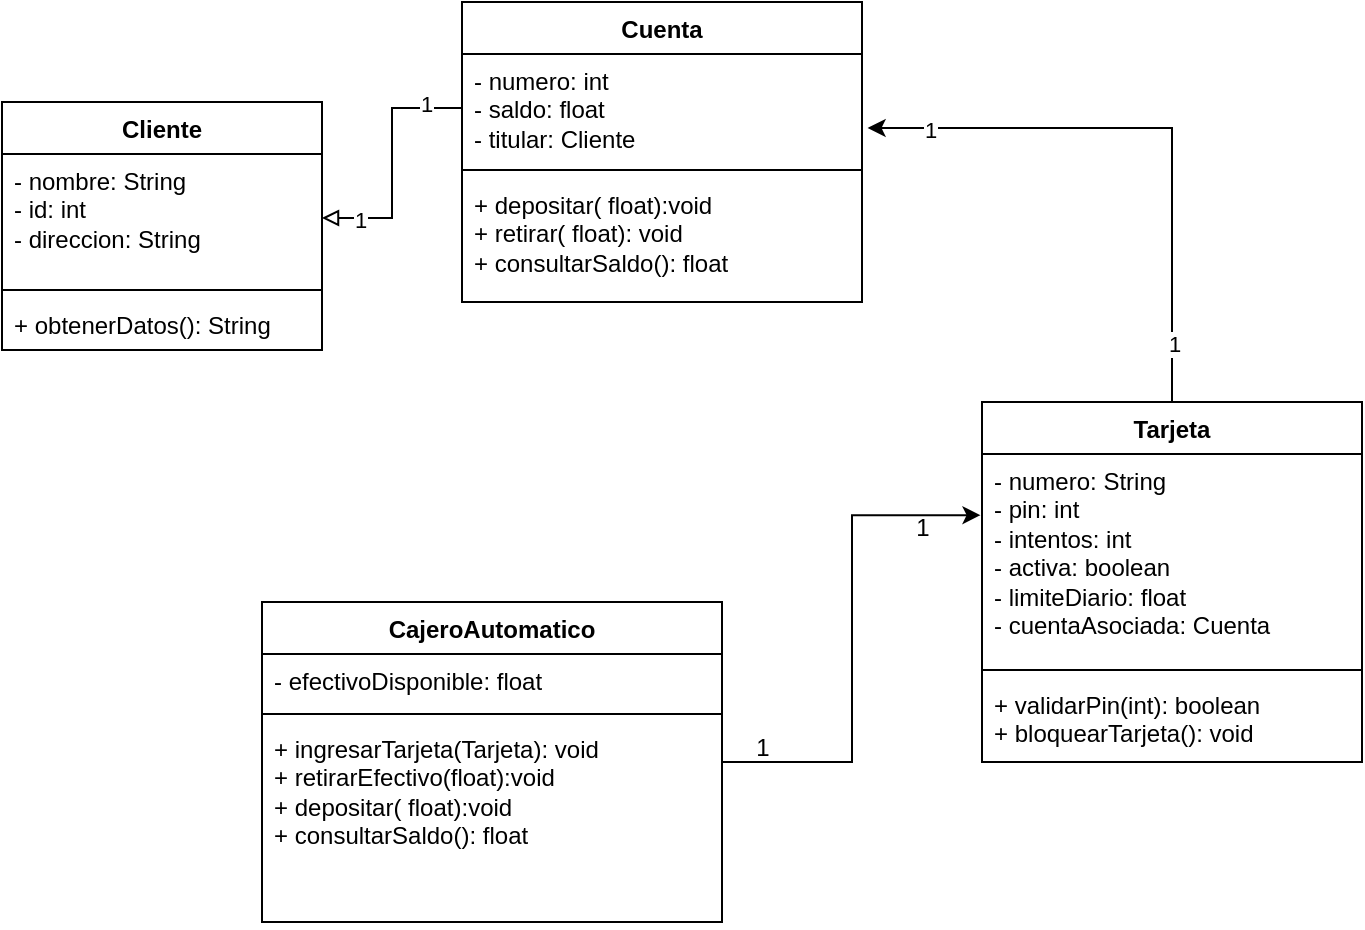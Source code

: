 <mxfile>
    <diagram name="Page-1" id="LeWslAUA-OAwkC0P8kcN">
        <mxGraphModel dx="1086" dy="706" grid="1" gridSize="10" guides="1" tooltips="1" connect="1" arrows="1" fold="1" page="1" pageScale="1" pageWidth="850" pageHeight="1100" math="0" shadow="0">
            <root>
                <mxCell id="0"/>
                <mxCell id="1" parent="0"/>
                <mxCell id="b1hOTlJTzla-iwlL4JW6-1" value="Cliente" style="swimlane;fontStyle=1;align=center;verticalAlign=top;childLayout=stackLayout;horizontal=1;startSize=26;horizontalStack=0;resizeParent=1;resizeParentMax=0;resizeLast=0;collapsible=1;marginBottom=0;whiteSpace=wrap;html=1;" parent="1" vertex="1">
                    <mxGeometry x="170" y="270" width="160" height="124" as="geometry"/>
                </mxCell>
                <mxCell id="b1hOTlJTzla-iwlL4JW6-2" value="&lt;span class=&quot;hljs-operator&quot;&gt;-&lt;/span&gt; nombre: String&lt;br&gt;&lt;span class=&quot;hljs-operator&quot;&gt;-&lt;/span&gt;&amp;nbsp;id: &lt;span class=&quot;hljs-type&quot;&gt;int&lt;/span&gt;&amp;nbsp;&lt;br&gt;&lt;span class=&quot;hljs-operator&quot;&gt;-&lt;/span&gt; direccion: String&amp;nbsp;" style="text;strokeColor=none;fillColor=none;align=left;verticalAlign=top;spacingLeft=4;spacingRight=4;overflow=hidden;rotatable=0;points=[[0,0.5],[1,0.5]];portConstraint=eastwest;whiteSpace=wrap;html=1;" parent="b1hOTlJTzla-iwlL4JW6-1" vertex="1">
                    <mxGeometry y="26" width="160" height="64" as="geometry"/>
                </mxCell>
                <mxCell id="b1hOTlJTzla-iwlL4JW6-3" value="" style="line;strokeWidth=1;fillColor=none;align=left;verticalAlign=middle;spacingTop=-1;spacingLeft=3;spacingRight=3;rotatable=0;labelPosition=right;points=[];portConstraint=eastwest;strokeColor=inherit;" parent="b1hOTlJTzla-iwlL4JW6-1" vertex="1">
                    <mxGeometry y="90" width="160" height="8" as="geometry"/>
                </mxCell>
                <mxCell id="b1hOTlJTzla-iwlL4JW6-4" value="&lt;span class=&quot;hljs-operator&quot;&gt;+&lt;/span&gt; obtenerDatos(): String" style="text;strokeColor=none;fillColor=none;align=left;verticalAlign=top;spacingLeft=4;spacingRight=4;overflow=hidden;rotatable=0;points=[[0,0.5],[1,0.5]];portConstraint=eastwest;whiteSpace=wrap;html=1;" parent="b1hOTlJTzla-iwlL4JW6-1" vertex="1">
                    <mxGeometry y="98" width="160" height="26" as="geometry"/>
                </mxCell>
                <mxCell id="b1hOTlJTzla-iwlL4JW6-6" value="Cuenta" style="swimlane;fontStyle=1;align=center;verticalAlign=top;childLayout=stackLayout;horizontal=1;startSize=26;horizontalStack=0;resizeParent=1;resizeParentMax=0;resizeLast=0;collapsible=1;marginBottom=0;whiteSpace=wrap;html=1;" parent="1" vertex="1">
                    <mxGeometry x="400" y="220" width="200" height="150" as="geometry"/>
                </mxCell>
                <mxCell id="b1hOTlJTzla-iwlL4JW6-7" value="&lt;span class=&quot;hljs-operator&quot;&gt;-&lt;/span&gt; numero: &lt;span class=&quot;hljs-type&quot;&gt;int&lt;/span&gt;&lt;br&gt;&lt;span class=&quot;hljs-operator&quot;&gt;-&lt;/span&gt; saldo: &lt;span class=&quot;hljs-type&quot;&gt;float&lt;/span&gt;&lt;br&gt;&lt;span class=&quot;hljs-operator&quot;&gt;-&lt;/span&gt; titular: Cliente&amp;nbsp;" style="text;strokeColor=none;fillColor=none;align=left;verticalAlign=top;spacingLeft=4;spacingRight=4;overflow=hidden;rotatable=0;points=[[0,0.5],[1,0.5]];portConstraint=eastwest;whiteSpace=wrap;html=1;rounded=1;" parent="b1hOTlJTzla-iwlL4JW6-6" vertex="1">
                    <mxGeometry y="26" width="200" height="54" as="geometry"/>
                </mxCell>
                <mxCell id="b1hOTlJTzla-iwlL4JW6-8" value="" style="line;strokeWidth=1;fillColor=none;align=left;verticalAlign=middle;spacingTop=-1;spacingLeft=3;spacingRight=3;rotatable=0;labelPosition=right;points=[];portConstraint=eastwest;strokeColor=inherit;" parent="b1hOTlJTzla-iwlL4JW6-6" vertex="1">
                    <mxGeometry y="80" width="200" height="8" as="geometry"/>
                </mxCell>
                <mxCell id="b1hOTlJTzla-iwlL4JW6-9" value="&lt;span class=&quot;hljs-operator&quot;&gt;+&lt;/span&gt; depositar(&amp;nbsp;&lt;span class=&quot;hljs-type&quot;&gt;float&lt;/span&gt;):void&lt;br&gt;&lt;span class=&quot;hljs-operator&quot;&gt;+&lt;/span&gt; retirar(&amp;nbsp;&lt;span class=&quot;hljs-type&quot;&gt;float&lt;/span&gt;): void&lt;br&gt;&lt;span class=&quot;hljs-operator&quot;&gt;+&lt;/span&gt; consultarSaldo(): &lt;span class=&quot;hljs-type&quot;&gt;float&lt;/span&gt;&amp;nbsp;" style="text;strokeColor=none;fillColor=none;align=left;verticalAlign=top;spacingLeft=4;spacingRight=4;overflow=hidden;rotatable=0;points=[[0,0.5],[1,0.5]];portConstraint=eastwest;whiteSpace=wrap;html=1;" parent="b1hOTlJTzla-iwlL4JW6-6" vertex="1">
                    <mxGeometry y="88" width="200" height="62" as="geometry"/>
                </mxCell>
                <mxCell id="b1hOTlJTzla-iwlL4JW6-11" style="edgeStyle=orthogonalEdgeStyle;rounded=0;orthogonalLoop=1;jettySize=auto;html=1;endArrow=block;endFill=0;" parent="1" source="b1hOTlJTzla-iwlL4JW6-7" target="b1hOTlJTzla-iwlL4JW6-2" edge="1">
                    <mxGeometry relative="1" as="geometry"/>
                </mxCell>
                <mxCell id="b1hOTlJTzla-iwlL4JW6-12" value="1" style="edgeLabel;html=1;align=center;verticalAlign=middle;resizable=0;points=[];" parent="b1hOTlJTzla-iwlL4JW6-11" vertex="1" connectable="0">
                    <mxGeometry x="0.705" y="1" relative="1" as="geometry">
                        <mxPoint as="offset"/>
                    </mxGeometry>
                </mxCell>
                <mxCell id="b1hOTlJTzla-iwlL4JW6-13" value="1" style="edgeLabel;html=1;align=center;verticalAlign=middle;resizable=0;points=[];" parent="b1hOTlJTzla-iwlL4JW6-11" vertex="1" connectable="0">
                    <mxGeometry x="-0.705" y="-2" relative="1" as="geometry">
                        <mxPoint as="offset"/>
                    </mxGeometry>
                </mxCell>
                <mxCell id="b1hOTlJTzla-iwlL4JW6-14" value="Tarjeta" style="swimlane;fontStyle=1;align=center;verticalAlign=top;childLayout=stackLayout;horizontal=1;startSize=26;horizontalStack=0;resizeParent=1;resizeParentMax=0;resizeLast=0;collapsible=1;marginBottom=0;whiteSpace=wrap;html=1;" parent="1" vertex="1">
                    <mxGeometry x="660" y="420" width="190" height="180" as="geometry"/>
                </mxCell>
                <mxCell id="b1hOTlJTzla-iwlL4JW6-15" value="&lt;span class=&quot;hljs-operator&quot;&gt;-&lt;/span&gt; numero: String&amp;nbsp;&lt;br&gt;&lt;span class=&quot;hljs-operator&quot;&gt;-&lt;/span&gt;&amp;nbsp;pin: &lt;span class=&quot;hljs-type&quot;&gt;int&lt;/span&gt;&amp;nbsp;&lt;br&gt;&lt;span class=&quot;hljs-operator&quot;&gt;-&lt;/span&gt; intentos: &lt;span class=&quot;hljs-type&quot;&gt;int&lt;/span&gt;&amp;nbsp;&lt;br&gt;&lt;span class=&quot;hljs-operator&quot;&gt;-&lt;/span&gt; activa: boolean&lt;br&gt;&lt;span class=&quot;hljs-operator&quot;&gt;-&lt;/span&gt; limiteDiario: &lt;span class=&quot;hljs-type&quot;&gt;float&lt;/span&gt;&amp;nbsp;&lt;br&gt;&lt;span class=&quot;hljs-operator&quot;&gt;-&lt;/span&gt; cuentaAsociada: Cuenta&amp;nbsp;" style="text;strokeColor=none;fillColor=none;align=left;verticalAlign=top;spacingLeft=4;spacingRight=4;overflow=hidden;rotatable=0;points=[[0,0.5],[1,0.5]];portConstraint=eastwest;whiteSpace=wrap;html=1;" parent="b1hOTlJTzla-iwlL4JW6-14" vertex="1">
                    <mxGeometry y="26" width="190" height="104" as="geometry"/>
                </mxCell>
                <mxCell id="b1hOTlJTzla-iwlL4JW6-16" value="" style="line;strokeWidth=1;fillColor=none;align=left;verticalAlign=middle;spacingTop=-1;spacingLeft=3;spacingRight=3;rotatable=0;labelPosition=right;points=[];portConstraint=eastwest;strokeColor=inherit;" parent="b1hOTlJTzla-iwlL4JW6-14" vertex="1">
                    <mxGeometry y="130" width="190" height="8" as="geometry"/>
                </mxCell>
                <mxCell id="b1hOTlJTzla-iwlL4JW6-17" value="&lt;span class=&quot;hljs-operator&quot;&gt;+&lt;/span&gt; validarPin(&lt;span class=&quot;hljs-type&quot;&gt;int&lt;/span&gt;): boolean&lt;br&gt;&lt;span class=&quot;hljs-operator&quot;&gt;+&lt;/span&gt; bloquearTarjeta(): void" style="text;strokeColor=none;fillColor=none;align=left;verticalAlign=top;spacingLeft=4;spacingRight=4;overflow=hidden;rotatable=0;points=[[0,0.5],[1,0.5]];portConstraint=eastwest;whiteSpace=wrap;html=1;" parent="b1hOTlJTzla-iwlL4JW6-14" vertex="1">
                    <mxGeometry y="138" width="190" height="42" as="geometry"/>
                </mxCell>
                <mxCell id="b1hOTlJTzla-iwlL4JW6-18" style="edgeStyle=orthogonalEdgeStyle;rounded=0;orthogonalLoop=1;jettySize=auto;html=1;entryX=1.014;entryY=0.685;entryDx=0;entryDy=0;entryPerimeter=0;" parent="1" source="b1hOTlJTzla-iwlL4JW6-14" target="b1hOTlJTzla-iwlL4JW6-7" edge="1">
                    <mxGeometry relative="1" as="geometry"/>
                </mxCell>
                <mxCell id="b1hOTlJTzla-iwlL4JW6-19" value="1" style="edgeLabel;html=1;align=center;verticalAlign=middle;resizable=0;points=[];" parent="b1hOTlJTzla-iwlL4JW6-18" vertex="1" connectable="0">
                    <mxGeometry x="-0.797" y="-1" relative="1" as="geometry">
                        <mxPoint as="offset"/>
                    </mxGeometry>
                </mxCell>
                <mxCell id="b1hOTlJTzla-iwlL4JW6-20" value="1" style="edgeLabel;html=1;align=center;verticalAlign=middle;resizable=0;points=[];" parent="b1hOTlJTzla-iwlL4JW6-18" vertex="1" connectable="0">
                    <mxGeometry x="0.788" y="1" relative="1" as="geometry">
                        <mxPoint as="offset"/>
                    </mxGeometry>
                </mxCell>
                <mxCell id="b1hOTlJTzla-iwlL4JW6-21" value="CajeroAutomatico" style="swimlane;fontStyle=1;align=center;verticalAlign=top;childLayout=stackLayout;horizontal=1;startSize=26;horizontalStack=0;resizeParent=1;resizeParentMax=0;resizeLast=0;collapsible=1;marginBottom=0;whiteSpace=wrap;html=1;" parent="1" vertex="1">
                    <mxGeometry x="300" y="520" width="230" height="160" as="geometry"/>
                </mxCell>
                <mxCell id="b1hOTlJTzla-iwlL4JW6-22" value="- efectivoDisponible: float" style="text;strokeColor=none;fillColor=none;align=left;verticalAlign=top;spacingLeft=4;spacingRight=4;overflow=hidden;rotatable=0;points=[[0,0.5],[1,0.5]];portConstraint=eastwest;whiteSpace=wrap;html=1;" parent="b1hOTlJTzla-iwlL4JW6-21" vertex="1">
                    <mxGeometry y="26" width="230" height="26" as="geometry"/>
                </mxCell>
                <mxCell id="b1hOTlJTzla-iwlL4JW6-23" value="" style="line;strokeWidth=1;fillColor=none;align=left;verticalAlign=middle;spacingTop=-1;spacingLeft=3;spacingRight=3;rotatable=0;labelPosition=right;points=[];portConstraint=eastwest;strokeColor=inherit;" parent="b1hOTlJTzla-iwlL4JW6-21" vertex="1">
                    <mxGeometry y="52" width="230" height="8" as="geometry"/>
                </mxCell>
                <mxCell id="b1hOTlJTzla-iwlL4JW6-24" value="&lt;span class=&quot;hljs-operator&quot;&gt;+&lt;/span&gt; ingresarTarjeta(Tarjeta): void&lt;br&gt;&lt;span class=&quot;hljs-operator&quot;&gt;+&lt;/span&gt; retirarEfectivo(&lt;span class=&quot;hljs-type&quot;&gt;float&lt;/span&gt;):void&lt;br&gt;&lt;span class=&quot;hljs-operator&quot;&gt;+&lt;/span&gt; depositar(&amp;nbsp;&lt;span class=&quot;hljs-type&quot;&gt;float&lt;/span&gt;):void&lt;br&gt;+&amp;nbsp;consultarSaldo(): &lt;span class=&quot;hljs-type&quot;&gt;float&lt;/span&gt;" style="text;strokeColor=none;fillColor=none;align=left;verticalAlign=top;spacingLeft=4;spacingRight=4;overflow=hidden;rotatable=0;points=[[0,0.5],[1,0.5]];portConstraint=eastwest;whiteSpace=wrap;html=1;" parent="b1hOTlJTzla-iwlL4JW6-21" vertex="1">
                    <mxGeometry y="60" width="230" height="100" as="geometry"/>
                </mxCell>
                <mxCell id="b1hOTlJTzla-iwlL4JW6-25" style="edgeStyle=orthogonalEdgeStyle;rounded=0;orthogonalLoop=1;jettySize=auto;html=1;entryX=-0.004;entryY=0.294;entryDx=0;entryDy=0;entryPerimeter=0;" parent="1" source="b1hOTlJTzla-iwlL4JW6-21" target="b1hOTlJTzla-iwlL4JW6-15" edge="1">
                    <mxGeometry relative="1" as="geometry"/>
                </mxCell>
                <mxCell id="b1hOTlJTzla-iwlL4JW6-26" value="1" style="text;html=1;align=center;verticalAlign=middle;resizable=0;points=[];autosize=1;strokeColor=none;fillColor=none;" parent="1" vertex="1">
                    <mxGeometry x="535" y="578" width="30" height="30" as="geometry"/>
                </mxCell>
                <mxCell id="b1hOTlJTzla-iwlL4JW6-27" value="1" style="text;html=1;align=center;verticalAlign=middle;resizable=0;points=[];autosize=1;strokeColor=none;fillColor=none;" parent="1" vertex="1">
                    <mxGeometry x="615" y="468" width="30" height="30" as="geometry"/>
                </mxCell>
            </root>
        </mxGraphModel>
    </diagram>
</mxfile>